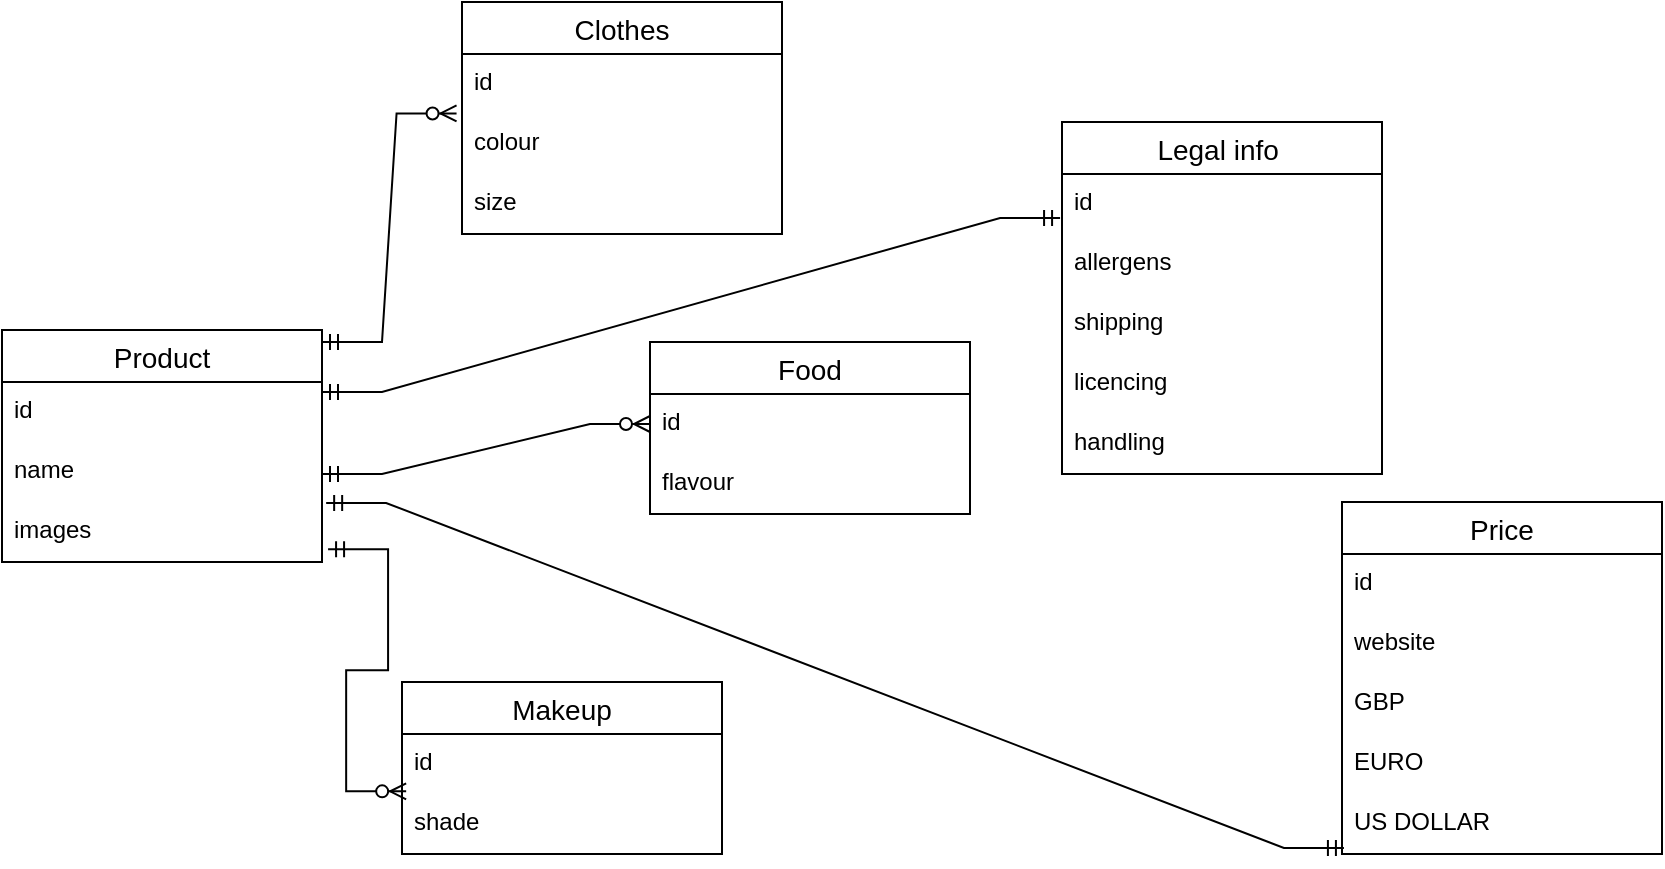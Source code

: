 <mxfile version="20.8.10" type="github">
  <diagram name="Page-1" id="jSY_ERvPJlqVnTWK-Ooc">
    <mxGraphModel dx="823" dy="639" grid="1" gridSize="10" guides="1" tooltips="1" connect="1" arrows="1" fold="1" page="1" pageScale="1" pageWidth="827" pageHeight="1169" math="0" shadow="0">
      <root>
        <mxCell id="0" />
        <mxCell id="1" parent="0" />
        <mxCell id="kKlnkuLNHQ0m9CUcrEgB-1" value="Product" style="swimlane;fontStyle=0;childLayout=stackLayout;horizontal=1;startSize=26;horizontalStack=0;resizeParent=1;resizeParentMax=0;resizeLast=0;collapsible=1;marginBottom=0;align=center;fontSize=14;" vertex="1" parent="1">
          <mxGeometry x="10" y="454" width="160" height="116" as="geometry" />
        </mxCell>
        <mxCell id="kKlnkuLNHQ0m9CUcrEgB-2" value="id" style="text;strokeColor=none;fillColor=none;spacingLeft=4;spacingRight=4;overflow=hidden;rotatable=0;points=[[0,0.5],[1,0.5]];portConstraint=eastwest;fontSize=12;" vertex="1" parent="kKlnkuLNHQ0m9CUcrEgB-1">
          <mxGeometry y="26" width="160" height="30" as="geometry" />
        </mxCell>
        <mxCell id="kKlnkuLNHQ0m9CUcrEgB-3" value="name" style="text;strokeColor=none;fillColor=none;spacingLeft=4;spacingRight=4;overflow=hidden;rotatable=0;points=[[0,0.5],[1,0.5]];portConstraint=eastwest;fontSize=12;" vertex="1" parent="kKlnkuLNHQ0m9CUcrEgB-1">
          <mxGeometry y="56" width="160" height="30" as="geometry" />
        </mxCell>
        <mxCell id="kKlnkuLNHQ0m9CUcrEgB-4" value="images" style="text;strokeColor=none;fillColor=none;spacingLeft=4;spacingRight=4;overflow=hidden;rotatable=0;points=[[0,0.5],[1,0.5]];portConstraint=eastwest;fontSize=12;" vertex="1" parent="kKlnkuLNHQ0m9CUcrEgB-1">
          <mxGeometry y="86" width="160" height="30" as="geometry" />
        </mxCell>
        <mxCell id="kKlnkuLNHQ0m9CUcrEgB-6" value="Clothes" style="swimlane;fontStyle=0;childLayout=stackLayout;horizontal=1;startSize=26;horizontalStack=0;resizeParent=1;resizeParentMax=0;resizeLast=0;collapsible=1;marginBottom=0;align=center;fontSize=14;" vertex="1" parent="1">
          <mxGeometry x="240" y="290" width="160" height="116" as="geometry" />
        </mxCell>
        <mxCell id="kKlnkuLNHQ0m9CUcrEgB-7" value="id" style="text;strokeColor=none;fillColor=none;spacingLeft=4;spacingRight=4;overflow=hidden;rotatable=0;points=[[0,0.5],[1,0.5]];portConstraint=eastwest;fontSize=12;" vertex="1" parent="kKlnkuLNHQ0m9CUcrEgB-6">
          <mxGeometry y="26" width="160" height="30" as="geometry" />
        </mxCell>
        <mxCell id="kKlnkuLNHQ0m9CUcrEgB-26" value="colour" style="text;strokeColor=none;fillColor=none;spacingLeft=4;spacingRight=4;overflow=hidden;rotatable=0;points=[[0,0.5],[1,0.5]];portConstraint=eastwest;fontSize=12;" vertex="1" parent="kKlnkuLNHQ0m9CUcrEgB-6">
          <mxGeometry y="56" width="160" height="30" as="geometry" />
        </mxCell>
        <mxCell id="kKlnkuLNHQ0m9CUcrEgB-9" value="size" style="text;strokeColor=none;fillColor=none;spacingLeft=4;spacingRight=4;overflow=hidden;rotatable=0;points=[[0,0.5],[1,0.5]];portConstraint=eastwest;fontSize=12;" vertex="1" parent="kKlnkuLNHQ0m9CUcrEgB-6">
          <mxGeometry y="86" width="160" height="30" as="geometry" />
        </mxCell>
        <mxCell id="kKlnkuLNHQ0m9CUcrEgB-10" value="Food" style="swimlane;fontStyle=0;childLayout=stackLayout;horizontal=1;startSize=26;horizontalStack=0;resizeParent=1;resizeParentMax=0;resizeLast=0;collapsible=1;marginBottom=0;align=center;fontSize=14;" vertex="1" parent="1">
          <mxGeometry x="334" y="460" width="160" height="86" as="geometry" />
        </mxCell>
        <mxCell id="kKlnkuLNHQ0m9CUcrEgB-11" value="id" style="text;strokeColor=none;fillColor=none;spacingLeft=4;spacingRight=4;overflow=hidden;rotatable=0;points=[[0,0.5],[1,0.5]];portConstraint=eastwest;fontSize=12;" vertex="1" parent="kKlnkuLNHQ0m9CUcrEgB-10">
          <mxGeometry y="26" width="160" height="30" as="geometry" />
        </mxCell>
        <mxCell id="kKlnkuLNHQ0m9CUcrEgB-13" value="flavour" style="text;strokeColor=none;fillColor=none;spacingLeft=4;spacingRight=4;overflow=hidden;rotatable=0;points=[[0,0.5],[1,0.5]];portConstraint=eastwest;fontSize=12;" vertex="1" parent="kKlnkuLNHQ0m9CUcrEgB-10">
          <mxGeometry y="56" width="160" height="30" as="geometry" />
        </mxCell>
        <mxCell id="kKlnkuLNHQ0m9CUcrEgB-14" value="Makeup" style="swimlane;fontStyle=0;childLayout=stackLayout;horizontal=1;startSize=26;horizontalStack=0;resizeParent=1;resizeParentMax=0;resizeLast=0;collapsible=1;marginBottom=0;align=center;fontSize=14;" vertex="1" parent="1">
          <mxGeometry x="210" y="630" width="160" height="86" as="geometry" />
        </mxCell>
        <mxCell id="kKlnkuLNHQ0m9CUcrEgB-15" value="id" style="text;strokeColor=none;fillColor=none;spacingLeft=4;spacingRight=4;overflow=hidden;rotatable=0;points=[[0,0.5],[1,0.5]];portConstraint=eastwest;fontSize=12;" vertex="1" parent="kKlnkuLNHQ0m9CUcrEgB-14">
          <mxGeometry y="26" width="160" height="30" as="geometry" />
        </mxCell>
        <mxCell id="kKlnkuLNHQ0m9CUcrEgB-17" value="shade" style="text;strokeColor=none;fillColor=none;spacingLeft=4;spacingRight=4;overflow=hidden;rotatable=0;points=[[0,0.5],[1,0.5]];portConstraint=eastwest;fontSize=12;" vertex="1" parent="kKlnkuLNHQ0m9CUcrEgB-14">
          <mxGeometry y="56" width="160" height="30" as="geometry" />
        </mxCell>
        <mxCell id="kKlnkuLNHQ0m9CUcrEgB-18" value="Legal info " style="swimlane;fontStyle=0;childLayout=stackLayout;horizontal=1;startSize=26;horizontalStack=0;resizeParent=1;resizeParentMax=0;resizeLast=0;collapsible=1;marginBottom=0;align=center;fontSize=14;" vertex="1" parent="1">
          <mxGeometry x="540" y="350" width="160" height="176" as="geometry" />
        </mxCell>
        <mxCell id="kKlnkuLNHQ0m9CUcrEgB-19" value="id" style="text;strokeColor=none;fillColor=none;spacingLeft=4;spacingRight=4;overflow=hidden;rotatable=0;points=[[0,0.5],[1,0.5]];portConstraint=eastwest;fontSize=12;" vertex="1" parent="kKlnkuLNHQ0m9CUcrEgB-18">
          <mxGeometry y="26" width="160" height="30" as="geometry" />
        </mxCell>
        <mxCell id="kKlnkuLNHQ0m9CUcrEgB-20" value="allergens " style="text;strokeColor=none;fillColor=none;spacingLeft=4;spacingRight=4;overflow=hidden;rotatable=0;points=[[0,0.5],[1,0.5]];portConstraint=eastwest;fontSize=12;" vertex="1" parent="kKlnkuLNHQ0m9CUcrEgB-18">
          <mxGeometry y="56" width="160" height="30" as="geometry" />
        </mxCell>
        <mxCell id="kKlnkuLNHQ0m9CUcrEgB-35" value="shipping" style="text;strokeColor=none;fillColor=none;spacingLeft=4;spacingRight=4;overflow=hidden;rotatable=0;points=[[0,0.5],[1,0.5]];portConstraint=eastwest;fontSize=12;" vertex="1" parent="kKlnkuLNHQ0m9CUcrEgB-18">
          <mxGeometry y="86" width="160" height="30" as="geometry" />
        </mxCell>
        <mxCell id="kKlnkuLNHQ0m9CUcrEgB-36" value="licencing" style="text;strokeColor=none;fillColor=none;spacingLeft=4;spacingRight=4;overflow=hidden;rotatable=0;points=[[0,0.5],[1,0.5]];portConstraint=eastwest;fontSize=12;" vertex="1" parent="kKlnkuLNHQ0m9CUcrEgB-18">
          <mxGeometry y="116" width="160" height="30" as="geometry" />
        </mxCell>
        <mxCell id="kKlnkuLNHQ0m9CUcrEgB-21" value="handling " style="text;strokeColor=none;fillColor=none;spacingLeft=4;spacingRight=4;overflow=hidden;rotatable=0;points=[[0,0.5],[1,0.5]];portConstraint=eastwest;fontSize=12;" vertex="1" parent="kKlnkuLNHQ0m9CUcrEgB-18">
          <mxGeometry y="146" width="160" height="30" as="geometry" />
        </mxCell>
        <mxCell id="kKlnkuLNHQ0m9CUcrEgB-42" value="Price" style="swimlane;fontStyle=0;childLayout=stackLayout;horizontal=1;startSize=26;horizontalStack=0;resizeParent=1;resizeParentMax=0;resizeLast=0;collapsible=1;marginBottom=0;align=center;fontSize=14;" vertex="1" parent="1">
          <mxGeometry x="680" y="540" width="160" height="176" as="geometry" />
        </mxCell>
        <mxCell id="kKlnkuLNHQ0m9CUcrEgB-46" value="id" style="text;strokeColor=none;fillColor=none;spacingLeft=4;spacingRight=4;overflow=hidden;rotatable=0;points=[[0,0.5],[1,0.5]];portConstraint=eastwest;fontSize=12;" vertex="1" parent="kKlnkuLNHQ0m9CUcrEgB-42">
          <mxGeometry y="26" width="160" height="30" as="geometry" />
        </mxCell>
        <mxCell id="kKlnkuLNHQ0m9CUcrEgB-47" value="website" style="text;strokeColor=none;fillColor=none;spacingLeft=4;spacingRight=4;overflow=hidden;rotatable=0;points=[[0,0.5],[1,0.5]];portConstraint=eastwest;fontSize=12;" vertex="1" parent="kKlnkuLNHQ0m9CUcrEgB-42">
          <mxGeometry y="56" width="160" height="30" as="geometry" />
        </mxCell>
        <mxCell id="kKlnkuLNHQ0m9CUcrEgB-43" value="GBP" style="text;strokeColor=none;fillColor=none;spacingLeft=4;spacingRight=4;overflow=hidden;rotatable=0;points=[[0,0.5],[1,0.5]];portConstraint=eastwest;fontSize=12;" vertex="1" parent="kKlnkuLNHQ0m9CUcrEgB-42">
          <mxGeometry y="86" width="160" height="30" as="geometry" />
        </mxCell>
        <mxCell id="kKlnkuLNHQ0m9CUcrEgB-44" value="EURO" style="text;strokeColor=none;fillColor=none;spacingLeft=4;spacingRight=4;overflow=hidden;rotatable=0;points=[[0,0.5],[1,0.5]];portConstraint=eastwest;fontSize=12;" vertex="1" parent="kKlnkuLNHQ0m9CUcrEgB-42">
          <mxGeometry y="116" width="160" height="30" as="geometry" />
        </mxCell>
        <mxCell id="kKlnkuLNHQ0m9CUcrEgB-45" value="US DOLLAR" style="text;strokeColor=none;fillColor=none;spacingLeft=4;spacingRight=4;overflow=hidden;rotatable=0;points=[[0,0.5],[1,0.5]];portConstraint=eastwest;fontSize=12;" vertex="1" parent="kKlnkuLNHQ0m9CUcrEgB-42">
          <mxGeometry y="146" width="160" height="30" as="geometry" />
        </mxCell>
        <mxCell id="kKlnkuLNHQ0m9CUcrEgB-56" value="" style="edgeStyle=entityRelationEdgeStyle;fontSize=12;html=1;endArrow=ERmandOne;startArrow=ERmandOne;rounded=0;entryX=0.006;entryY=0.9;entryDx=0;entryDy=0;entryPerimeter=0;exitX=1.013;exitY=0.016;exitDx=0;exitDy=0;exitPerimeter=0;" edge="1" parent="1" source="kKlnkuLNHQ0m9CUcrEgB-4" target="kKlnkuLNHQ0m9CUcrEgB-45">
          <mxGeometry width="100" height="100" relative="1" as="geometry">
            <mxPoint x="200.96" y="576.99" as="sourcePoint" />
            <mxPoint x="246" y="546" as="targetPoint" />
          </mxGeometry>
        </mxCell>
        <mxCell id="kKlnkuLNHQ0m9CUcrEgB-58" value="" style="edgeStyle=entityRelationEdgeStyle;fontSize=12;html=1;endArrow=ERmandOne;startArrow=ERmandOne;rounded=0;entryX=-0.006;entryY=0.733;entryDx=0;entryDy=0;entryPerimeter=0;exitX=1.006;exitY=0.233;exitDx=0;exitDy=0;exitPerimeter=0;" edge="1" parent="1" target="kKlnkuLNHQ0m9CUcrEgB-19">
          <mxGeometry width="100" height="100" relative="1" as="geometry">
            <mxPoint x="170.0" y="484.99" as="sourcePoint" />
            <mxPoint x="215.04" y="454" as="targetPoint" />
          </mxGeometry>
        </mxCell>
        <mxCell id="kKlnkuLNHQ0m9CUcrEgB-63" value="" style="edgeStyle=entityRelationEdgeStyle;fontSize=12;html=1;endArrow=ERzeroToMany;startArrow=ERmandOne;rounded=0;entryX=0.013;entryY=-0.044;entryDx=0;entryDy=0;entryPerimeter=0;exitX=1.019;exitY=0.788;exitDx=0;exitDy=0;exitPerimeter=0;" edge="1" parent="1" source="kKlnkuLNHQ0m9CUcrEgB-4" target="kKlnkuLNHQ0m9CUcrEgB-17">
          <mxGeometry width="100" height="100" relative="1" as="geometry">
            <mxPoint x="170" y="585" as="sourcePoint" />
            <mxPoint x="180" y="610" as="targetPoint" />
          </mxGeometry>
        </mxCell>
        <mxCell id="kKlnkuLNHQ0m9CUcrEgB-64" value="" style="edgeStyle=entityRelationEdgeStyle;fontSize=12;html=1;endArrow=ERzeroToMany;startArrow=ERmandOne;rounded=0;entryX=0;entryY=0.5;entryDx=0;entryDy=0;" edge="1" parent="1" target="kKlnkuLNHQ0m9CUcrEgB-11">
          <mxGeometry width="100" height="100" relative="1" as="geometry">
            <mxPoint x="170" y="526" as="sourcePoint" />
            <mxPoint x="270" y="426" as="targetPoint" />
          </mxGeometry>
        </mxCell>
        <mxCell id="kKlnkuLNHQ0m9CUcrEgB-65" value="" style="edgeStyle=entityRelationEdgeStyle;fontSize=12;html=1;endArrow=ERzeroToMany;startArrow=ERmandOne;rounded=0;entryX=-0.017;entryY=-0.009;entryDx=0;entryDy=0;entryPerimeter=0;" edge="1" parent="1" target="kKlnkuLNHQ0m9CUcrEgB-26">
          <mxGeometry width="100" height="100" relative="1" as="geometry">
            <mxPoint x="170" y="460" as="sourcePoint" />
            <mxPoint x="270" y="360" as="targetPoint" />
          </mxGeometry>
        </mxCell>
      </root>
    </mxGraphModel>
  </diagram>
</mxfile>
